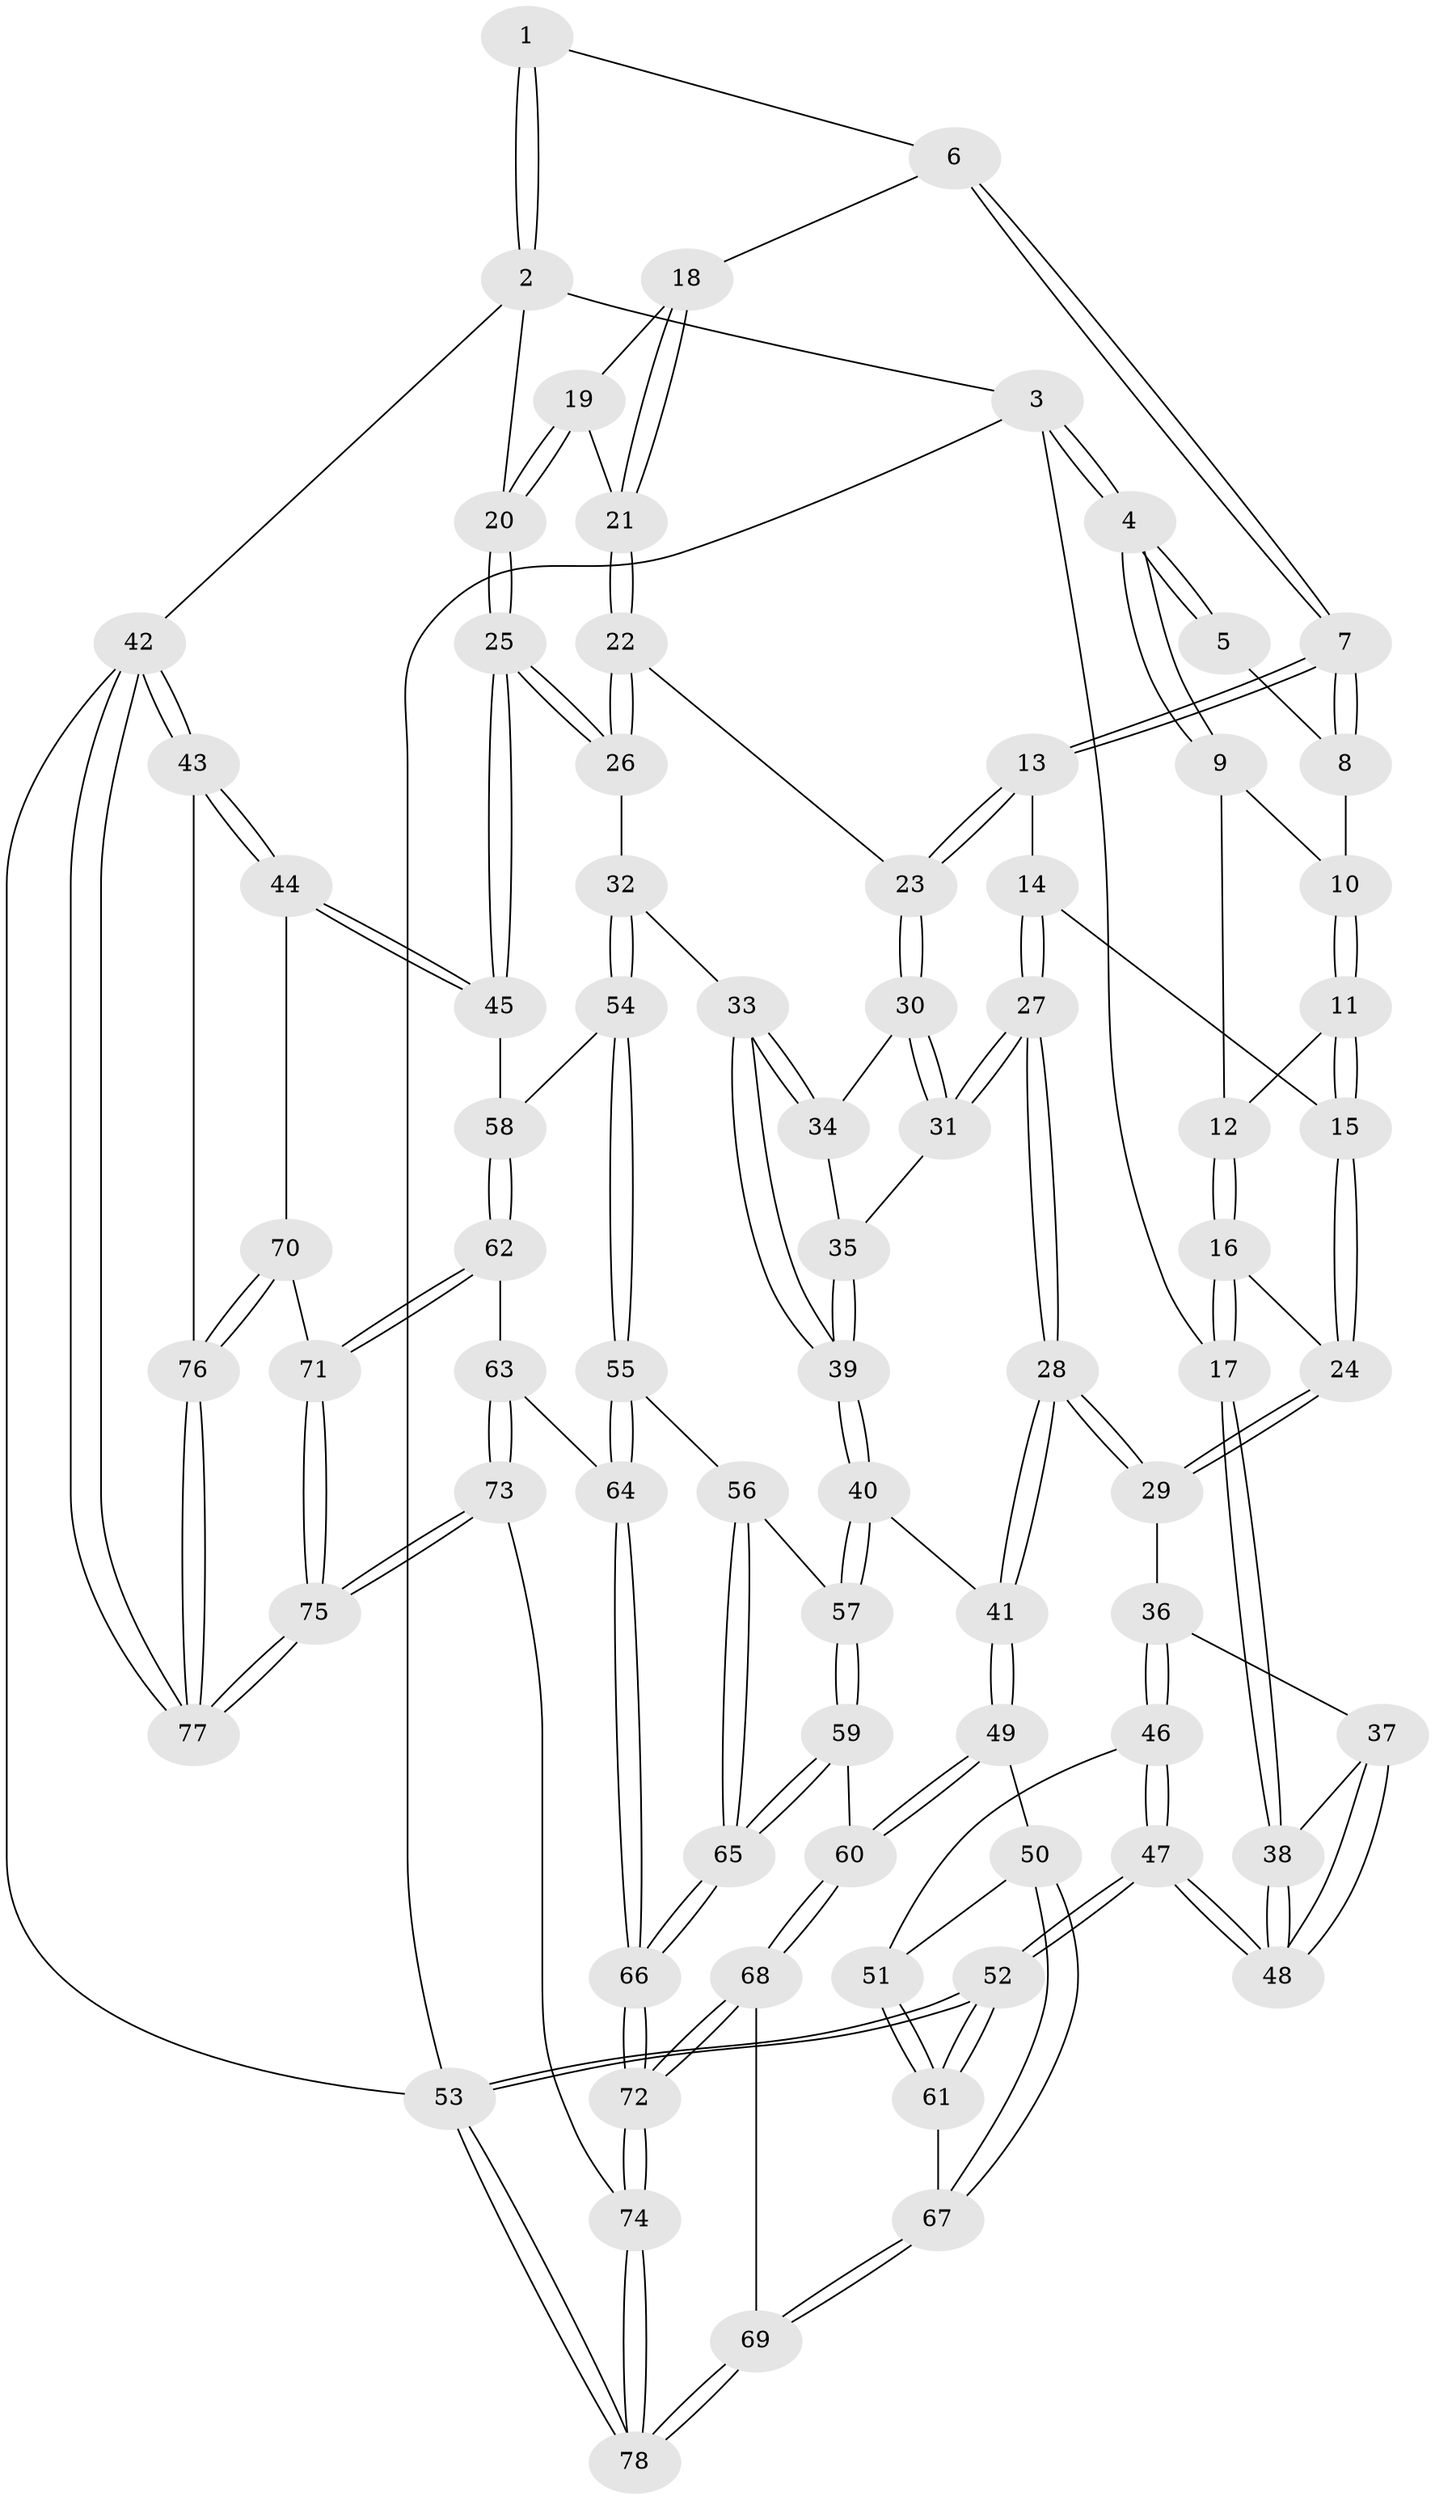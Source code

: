 // coarse degree distribution, {4: 0.40425531914893614, 3: 0.5106382978723404, 2: 0.0851063829787234}
// Generated by graph-tools (version 1.1) at 2025/38/03/04/25 23:38:23]
// undirected, 78 vertices, 192 edges
graph export_dot {
  node [color=gray90,style=filled];
  1 [pos="+0.5158181435962758+0"];
  2 [pos="+1+0"];
  3 [pos="+0+0"];
  4 [pos="+0+0"];
  5 [pos="+0.47507978379661064+0"];
  6 [pos="+0.5859719758893479+0.17885839447046398"];
  7 [pos="+0.5755500555254105+0.21613960163534643"];
  8 [pos="+0.3884419782212563+0.09750655216475435"];
  9 [pos="+0.004717868964804736+0"];
  10 [pos="+0.33516897915271093+0.16714579322554912"];
  11 [pos="+0.3411182679334949+0.21364037745792724"];
  12 [pos="+0.19151580485911615+0.22954721871794068"];
  13 [pos="+0.5656995623166752+0.27726679982971253"];
  14 [pos="+0.44605971295441166+0.28630237303451866"];
  15 [pos="+0.3794824813331273+0.26844963328102434"];
  16 [pos="+0.15144588945582843+0.34580769377726006"];
  17 [pos="+0+0.2941388374182841"];
  18 [pos="+0.7231858825705356+0.12150228872802796"];
  19 [pos="+1+0"];
  20 [pos="+1+0"];
  21 [pos="+0.7521992238111039+0.2703043869303607"];
  22 [pos="+0.7152774440701041+0.31352427147071693"];
  23 [pos="+0.5701337976824139+0.28262429739899053"];
  24 [pos="+0.22482832923093815+0.4153905742262896"];
  25 [pos="+1+0.44839175257263614"];
  26 [pos="+0.7755834493896416+0.3716799765171545"];
  27 [pos="+0.3783401672364598+0.5192488861392556"];
  28 [pos="+0.3699053874759553+0.5265880279900522"];
  29 [pos="+0.23006921698242289+0.44813678635239657"];
  30 [pos="+0.5698543603321701+0.3076302226612178"];
  31 [pos="+0.45115534943730307+0.49533297948395666"];
  32 [pos="+0.6869918098288588+0.5387365964900203"];
  33 [pos="+0.662920586530301+0.5323066838589576"];
  34 [pos="+0.577365537396264+0.34480894050066085"];
  35 [pos="+0.5306033535648979+0.5122443740247482"];
  36 [pos="+0.22863160442659686+0.44986658683634695"];
  37 [pos="+0.14252019198254476+0.46691489432949274"];
  38 [pos="+0+0.40563785887721565"];
  39 [pos="+0.577570867951867+0.5646276684126815"];
  40 [pos="+0.5233778775325229+0.6530496909374476"];
  41 [pos="+0.3880047281789943+0.6372413990881719"];
  42 [pos="+1+1"];
  43 [pos="+1+0.8124012241956842"];
  44 [pos="+1+0.5880927610068359"];
  45 [pos="+1+0.5731689690121059"];
  46 [pos="+0.16805308941085942+0.5715139006215363"];
  47 [pos="+0+0.6029244286336247"];
  48 [pos="+0+0.5815324208949361"];
  49 [pos="+0.34776037110568864+0.6906279036679478"];
  50 [pos="+0.25619284993976954+0.7035946230204911"];
  51 [pos="+0.21453087718291386+0.6850591087482074"];
  52 [pos="+0+0.7492111507284085"];
  53 [pos="+0+1"];
  54 [pos="+0.7831009108448637+0.6341855696197365"];
  55 [pos="+0.700938126604355+0.709286449167432"];
  56 [pos="+0.6326508220944771+0.7224714892898071"];
  57 [pos="+0.5415528042567231+0.6780075686453104"];
  58 [pos="+0.8257951690717878+0.6353723627661011"];
  59 [pos="+0.5121347052122662+0.7705112824059652"];
  60 [pos="+0.38974494330707204+0.8034632181396743"];
  61 [pos="+0.042516671725731245+0.7582575610336466"];
  62 [pos="+0.8099947620851367+0.8602325183011107"];
  63 [pos="+0.7667092482185588+0.8571887264034166"];
  64 [pos="+0.7252391343488961+0.8416279129508705"];
  65 [pos="+0.577473345705099+0.8989851855427726"];
  66 [pos="+0.5780788021126304+0.9280998861859264"];
  67 [pos="+0.21044337164795524+0.8828796977608376"];
  68 [pos="+0.39063411805751275+0.8691667782058322"];
  69 [pos="+0.21164055167285786+0.8865424894273615"];
  70 [pos="+0.8478335455941759+0.8759049046764124"];
  71 [pos="+0.8338886952015111+0.8776537569008103"];
  72 [pos="+0.5233737641548799+1"];
  73 [pos="+0.6374263194712513+1"];
  74 [pos="+0.530364751275977+1"];
  75 [pos="+0.7493162176507583+1"];
  76 [pos="+0.9341673668930988+0.9154607559508037"];
  77 [pos="+0.8450894275325128+1"];
  78 [pos="+0.06314474070555459+1"];
  1 -- 2;
  1 -- 2;
  1 -- 6;
  2 -- 3;
  2 -- 20;
  2 -- 42;
  3 -- 4;
  3 -- 4;
  3 -- 17;
  3 -- 53;
  4 -- 5;
  4 -- 5;
  4 -- 9;
  4 -- 9;
  5 -- 8;
  6 -- 7;
  6 -- 7;
  6 -- 18;
  7 -- 8;
  7 -- 8;
  7 -- 13;
  7 -- 13;
  8 -- 10;
  9 -- 10;
  9 -- 12;
  10 -- 11;
  10 -- 11;
  11 -- 12;
  11 -- 15;
  11 -- 15;
  12 -- 16;
  12 -- 16;
  13 -- 14;
  13 -- 23;
  13 -- 23;
  14 -- 15;
  14 -- 27;
  14 -- 27;
  15 -- 24;
  15 -- 24;
  16 -- 17;
  16 -- 17;
  16 -- 24;
  17 -- 38;
  17 -- 38;
  18 -- 19;
  18 -- 21;
  18 -- 21;
  19 -- 20;
  19 -- 20;
  19 -- 21;
  20 -- 25;
  20 -- 25;
  21 -- 22;
  21 -- 22;
  22 -- 23;
  22 -- 26;
  22 -- 26;
  23 -- 30;
  23 -- 30;
  24 -- 29;
  24 -- 29;
  25 -- 26;
  25 -- 26;
  25 -- 45;
  25 -- 45;
  26 -- 32;
  27 -- 28;
  27 -- 28;
  27 -- 31;
  27 -- 31;
  28 -- 29;
  28 -- 29;
  28 -- 41;
  28 -- 41;
  29 -- 36;
  30 -- 31;
  30 -- 31;
  30 -- 34;
  31 -- 35;
  32 -- 33;
  32 -- 54;
  32 -- 54;
  33 -- 34;
  33 -- 34;
  33 -- 39;
  33 -- 39;
  34 -- 35;
  35 -- 39;
  35 -- 39;
  36 -- 37;
  36 -- 46;
  36 -- 46;
  37 -- 38;
  37 -- 48;
  37 -- 48;
  38 -- 48;
  38 -- 48;
  39 -- 40;
  39 -- 40;
  40 -- 41;
  40 -- 57;
  40 -- 57;
  41 -- 49;
  41 -- 49;
  42 -- 43;
  42 -- 43;
  42 -- 77;
  42 -- 77;
  42 -- 53;
  43 -- 44;
  43 -- 44;
  43 -- 76;
  44 -- 45;
  44 -- 45;
  44 -- 70;
  45 -- 58;
  46 -- 47;
  46 -- 47;
  46 -- 51;
  47 -- 48;
  47 -- 48;
  47 -- 52;
  47 -- 52;
  49 -- 50;
  49 -- 60;
  49 -- 60;
  50 -- 51;
  50 -- 67;
  50 -- 67;
  51 -- 61;
  51 -- 61;
  52 -- 53;
  52 -- 53;
  52 -- 61;
  52 -- 61;
  53 -- 78;
  53 -- 78;
  54 -- 55;
  54 -- 55;
  54 -- 58;
  55 -- 56;
  55 -- 64;
  55 -- 64;
  56 -- 57;
  56 -- 65;
  56 -- 65;
  57 -- 59;
  57 -- 59;
  58 -- 62;
  58 -- 62;
  59 -- 60;
  59 -- 65;
  59 -- 65;
  60 -- 68;
  60 -- 68;
  61 -- 67;
  62 -- 63;
  62 -- 71;
  62 -- 71;
  63 -- 64;
  63 -- 73;
  63 -- 73;
  64 -- 66;
  64 -- 66;
  65 -- 66;
  65 -- 66;
  66 -- 72;
  66 -- 72;
  67 -- 69;
  67 -- 69;
  68 -- 69;
  68 -- 72;
  68 -- 72;
  69 -- 78;
  69 -- 78;
  70 -- 71;
  70 -- 76;
  70 -- 76;
  71 -- 75;
  71 -- 75;
  72 -- 74;
  72 -- 74;
  73 -- 74;
  73 -- 75;
  73 -- 75;
  74 -- 78;
  74 -- 78;
  75 -- 77;
  75 -- 77;
  76 -- 77;
  76 -- 77;
}

